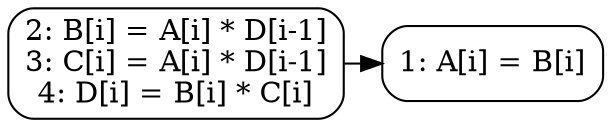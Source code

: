 // A[i] = B[i];
// B[i] = A[i] * D[i-1];
// C[i] = A[i] * D[i-1];
// D[i] = B[i] * C[i];

digraph G {

	node [style=rounded,shape=box]
	scc2 -> scc1;
	
	rankdir = TB;
  	ranksep = 1;

	scc1 [label="1: A[i] = B[i]"];
	scc2 [label="2: B[i] = A[i] * D[i-1]\n3: C[i] = A[i] * D[i-1]\n4: D[i] = B[i] * C[i]"];

	{rank = same; scc1; scc2;}
	
}
